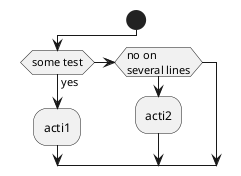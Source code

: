 {
  "sha1": "51y9u2ip9tk5kqpfoahinjwrcsbqdoy",
  "insertion": {
    "when": "2024-05-30T20:48:20.634Z",
    "user": "plantuml@gmail.com"
  }
}
@startuml
start
if (some test) then (yes)
    :acti1;
elseif (no on
several lines)
    :acti2;
endif
@enduml
